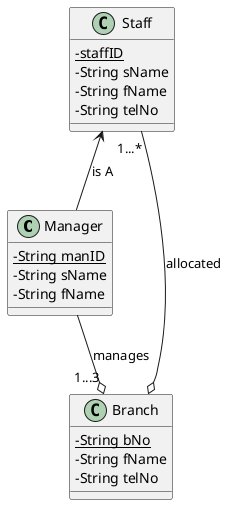 @startuml
'https://plantuml.com/class-diagram

skinparam classAttributeIconSize 0

class Manager {
    - {static} String manID
    - String sName
    - String fName
}

class Staff {
    - {static} staffID
    - String sName
    - String fName
    - String telNo
}

class Branch {
    - {static} String bNo
    - String fName
    - String telNo
}

Staff <-- Manager : is A
Staff "1...*" --o Branch : allocated
Manager --o "1...3" Branch : manages

@enduml